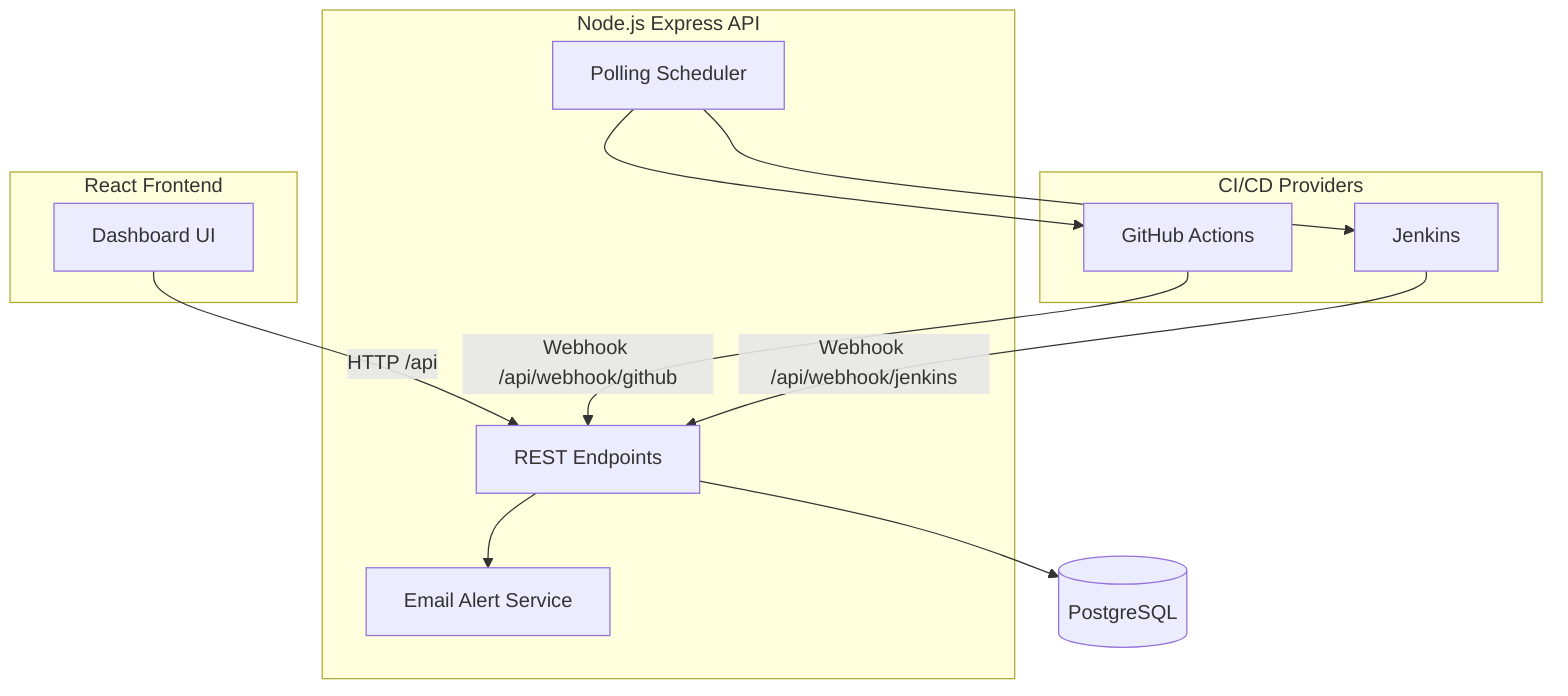 graph TD
  subgraph Frontend [React Frontend]
    UI[Dashboard UI]
  end

  subgraph Backend [Node.js Express API]
    API[REST Endpoints]
    Poll[Polling Scheduler]
    Alerts[Email Alert Service]
  end

  subgraph Providers [CI/CD Providers]
    GH[GitHub Actions]
    JENK[Jenkins]
  end

  DB[(PostgreSQL)]

  UI -->|HTTP /api| API
  API --> DB
  Poll --> GH
  Poll --> JENK
  GH -->|Webhook /api/webhook/github| API
  JENK -->|Webhook /api/webhook/jenkins| API
  API --> Alerts